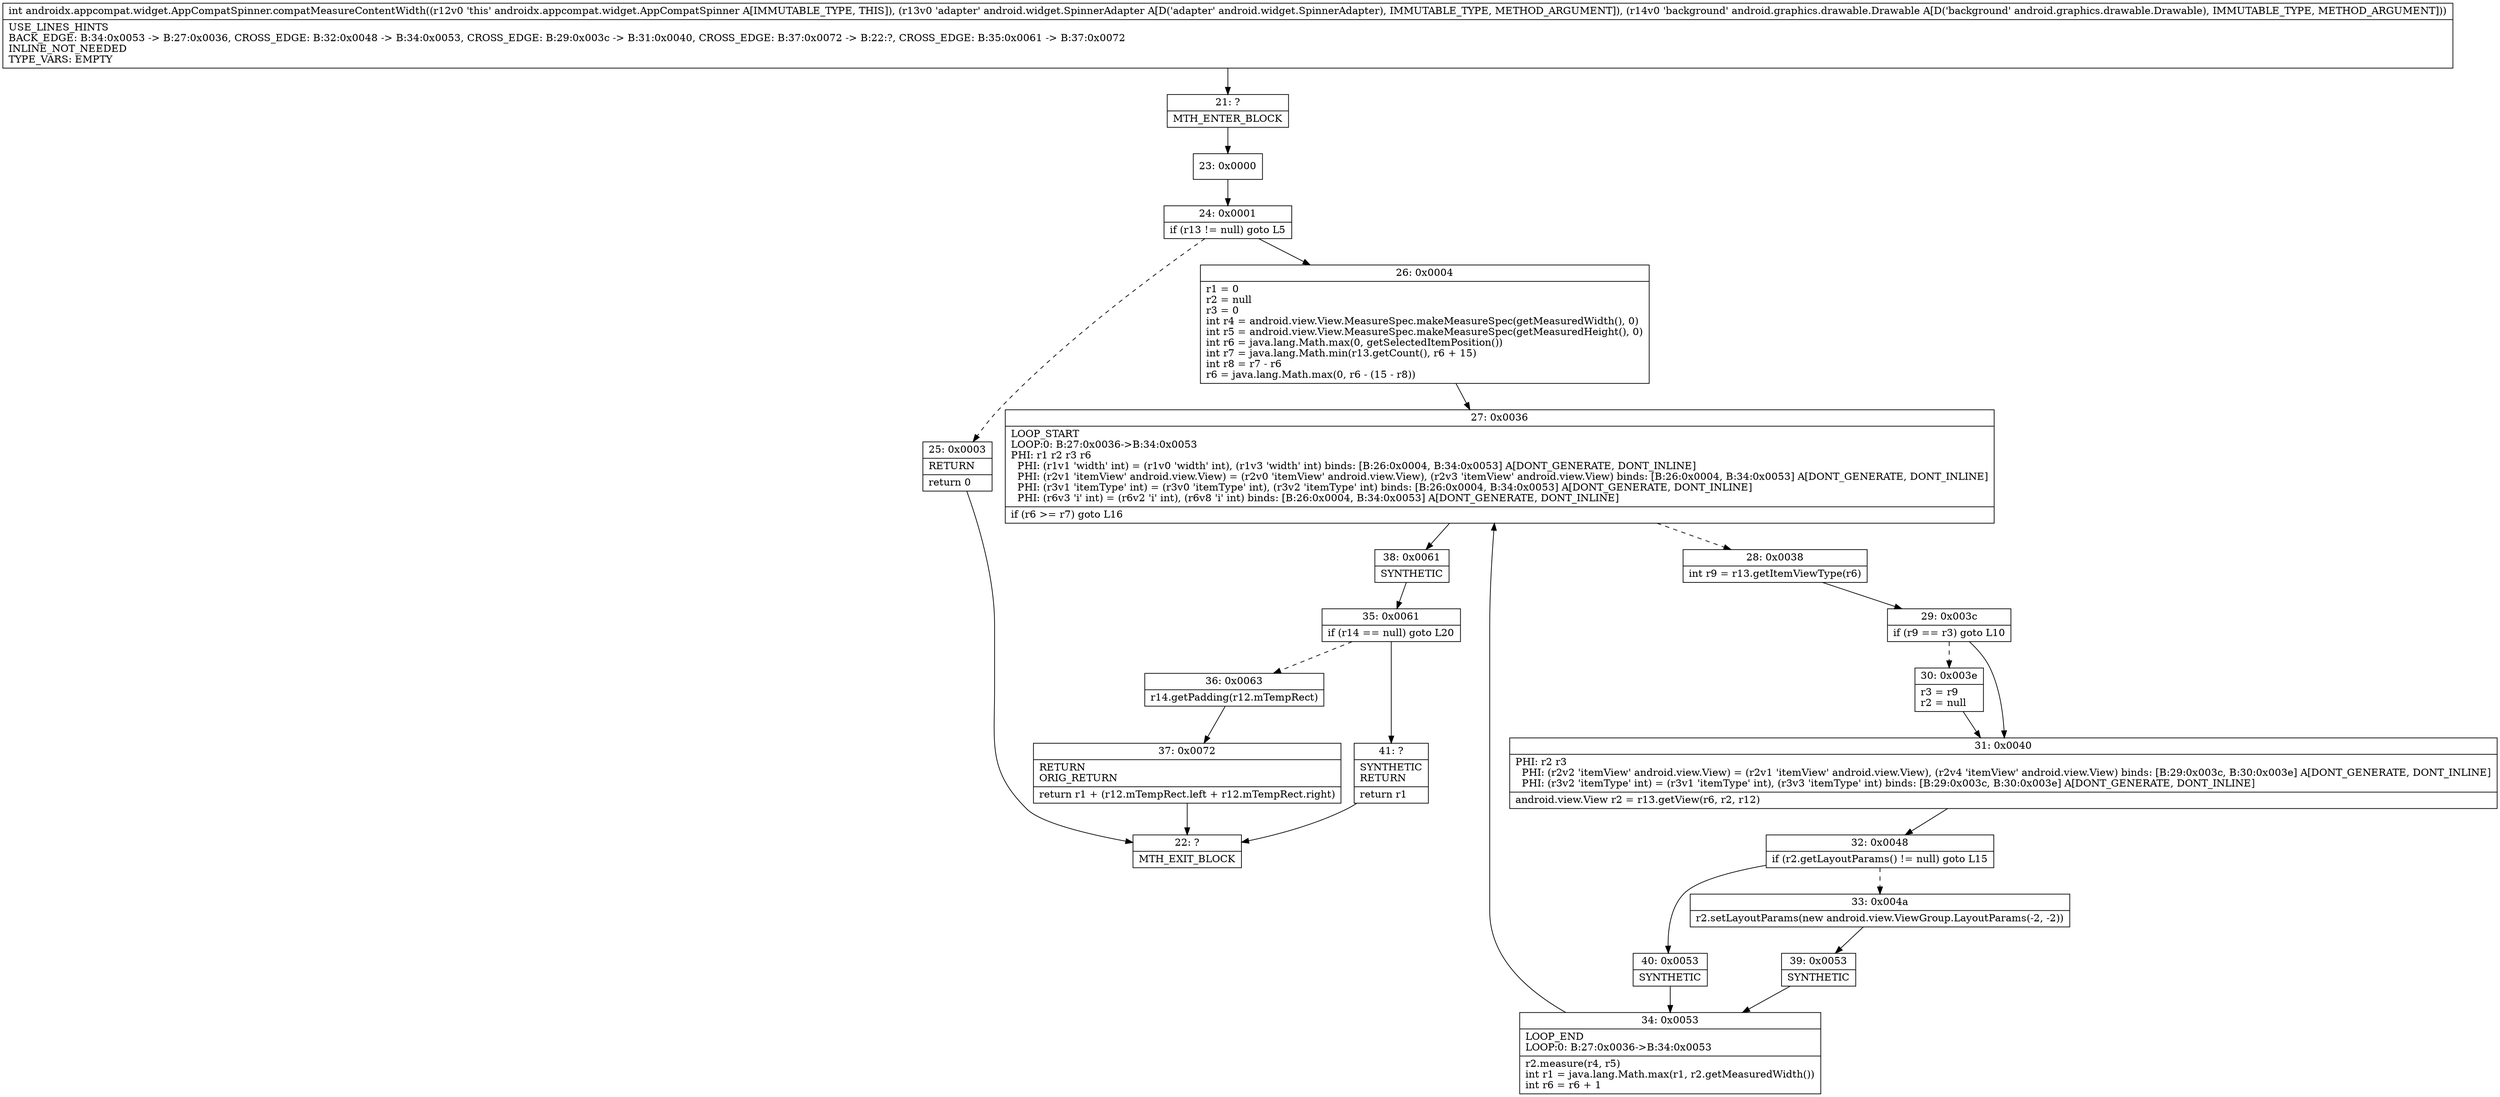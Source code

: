 digraph "CFG forandroidx.appcompat.widget.AppCompatSpinner.compatMeasureContentWidth(Landroid\/widget\/SpinnerAdapter;Landroid\/graphics\/drawable\/Drawable;)I" {
Node_21 [shape=record,label="{21\:\ ?|MTH_ENTER_BLOCK\l}"];
Node_23 [shape=record,label="{23\:\ 0x0000}"];
Node_24 [shape=record,label="{24\:\ 0x0001|if (r13 != null) goto L5\l}"];
Node_25 [shape=record,label="{25\:\ 0x0003|RETURN\l|return 0\l}"];
Node_22 [shape=record,label="{22\:\ ?|MTH_EXIT_BLOCK\l}"];
Node_26 [shape=record,label="{26\:\ 0x0004|r1 = 0\lr2 = null\lr3 = 0\lint r4 = android.view.View.MeasureSpec.makeMeasureSpec(getMeasuredWidth(), 0)\lint r5 = android.view.View.MeasureSpec.makeMeasureSpec(getMeasuredHeight(), 0)\lint r6 = java.lang.Math.max(0, getSelectedItemPosition())\lint r7 = java.lang.Math.min(r13.getCount(), r6 + 15)\lint r8 = r7 \- r6\lr6 = java.lang.Math.max(0, r6 \- (15 \- r8))\l}"];
Node_27 [shape=record,label="{27\:\ 0x0036|LOOP_START\lLOOP:0: B:27:0x0036\-\>B:34:0x0053\lPHI: r1 r2 r3 r6 \l  PHI: (r1v1 'width' int) = (r1v0 'width' int), (r1v3 'width' int) binds: [B:26:0x0004, B:34:0x0053] A[DONT_GENERATE, DONT_INLINE]\l  PHI: (r2v1 'itemView' android.view.View) = (r2v0 'itemView' android.view.View), (r2v3 'itemView' android.view.View) binds: [B:26:0x0004, B:34:0x0053] A[DONT_GENERATE, DONT_INLINE]\l  PHI: (r3v1 'itemType' int) = (r3v0 'itemType' int), (r3v2 'itemType' int) binds: [B:26:0x0004, B:34:0x0053] A[DONT_GENERATE, DONT_INLINE]\l  PHI: (r6v3 'i' int) = (r6v2 'i' int), (r6v8 'i' int) binds: [B:26:0x0004, B:34:0x0053] A[DONT_GENERATE, DONT_INLINE]\l|if (r6 \>= r7) goto L16\l}"];
Node_28 [shape=record,label="{28\:\ 0x0038|int r9 = r13.getItemViewType(r6)\l}"];
Node_29 [shape=record,label="{29\:\ 0x003c|if (r9 == r3) goto L10\l}"];
Node_30 [shape=record,label="{30\:\ 0x003e|r3 = r9\lr2 = null\l}"];
Node_31 [shape=record,label="{31\:\ 0x0040|PHI: r2 r3 \l  PHI: (r2v2 'itemView' android.view.View) = (r2v1 'itemView' android.view.View), (r2v4 'itemView' android.view.View) binds: [B:29:0x003c, B:30:0x003e] A[DONT_GENERATE, DONT_INLINE]\l  PHI: (r3v2 'itemType' int) = (r3v1 'itemType' int), (r3v3 'itemType' int) binds: [B:29:0x003c, B:30:0x003e] A[DONT_GENERATE, DONT_INLINE]\l|android.view.View r2 = r13.getView(r6, r2, r12)\l}"];
Node_32 [shape=record,label="{32\:\ 0x0048|if (r2.getLayoutParams() != null) goto L15\l}"];
Node_33 [shape=record,label="{33\:\ 0x004a|r2.setLayoutParams(new android.view.ViewGroup.LayoutParams(\-2, \-2))\l}"];
Node_39 [shape=record,label="{39\:\ 0x0053|SYNTHETIC\l}"];
Node_34 [shape=record,label="{34\:\ 0x0053|LOOP_END\lLOOP:0: B:27:0x0036\-\>B:34:0x0053\l|r2.measure(r4, r5)\lint r1 = java.lang.Math.max(r1, r2.getMeasuredWidth())\lint r6 = r6 + 1\l}"];
Node_40 [shape=record,label="{40\:\ 0x0053|SYNTHETIC\l}"];
Node_38 [shape=record,label="{38\:\ 0x0061|SYNTHETIC\l}"];
Node_35 [shape=record,label="{35\:\ 0x0061|if (r14 == null) goto L20\l}"];
Node_36 [shape=record,label="{36\:\ 0x0063|r14.getPadding(r12.mTempRect)\l}"];
Node_37 [shape=record,label="{37\:\ 0x0072|RETURN\lORIG_RETURN\l|return r1 + (r12.mTempRect.left + r12.mTempRect.right)\l}"];
Node_41 [shape=record,label="{41\:\ ?|SYNTHETIC\lRETURN\l|return r1\l}"];
MethodNode[shape=record,label="{int androidx.appcompat.widget.AppCompatSpinner.compatMeasureContentWidth((r12v0 'this' androidx.appcompat.widget.AppCompatSpinner A[IMMUTABLE_TYPE, THIS]), (r13v0 'adapter' android.widget.SpinnerAdapter A[D('adapter' android.widget.SpinnerAdapter), IMMUTABLE_TYPE, METHOD_ARGUMENT]), (r14v0 'background' android.graphics.drawable.Drawable A[D('background' android.graphics.drawable.Drawable), IMMUTABLE_TYPE, METHOD_ARGUMENT]))  | USE_LINES_HINTS\lBACK_EDGE: B:34:0x0053 \-\> B:27:0x0036, CROSS_EDGE: B:32:0x0048 \-\> B:34:0x0053, CROSS_EDGE: B:29:0x003c \-\> B:31:0x0040, CROSS_EDGE: B:37:0x0072 \-\> B:22:?, CROSS_EDGE: B:35:0x0061 \-\> B:37:0x0072\lINLINE_NOT_NEEDED\lTYPE_VARS: EMPTY\l}"];
MethodNode -> Node_21;Node_21 -> Node_23;
Node_23 -> Node_24;
Node_24 -> Node_25[style=dashed];
Node_24 -> Node_26;
Node_25 -> Node_22;
Node_26 -> Node_27;
Node_27 -> Node_28[style=dashed];
Node_27 -> Node_38;
Node_28 -> Node_29;
Node_29 -> Node_30[style=dashed];
Node_29 -> Node_31;
Node_30 -> Node_31;
Node_31 -> Node_32;
Node_32 -> Node_33[style=dashed];
Node_32 -> Node_40;
Node_33 -> Node_39;
Node_39 -> Node_34;
Node_34 -> Node_27;
Node_40 -> Node_34;
Node_38 -> Node_35;
Node_35 -> Node_36[style=dashed];
Node_35 -> Node_41;
Node_36 -> Node_37;
Node_37 -> Node_22;
Node_41 -> Node_22;
}

